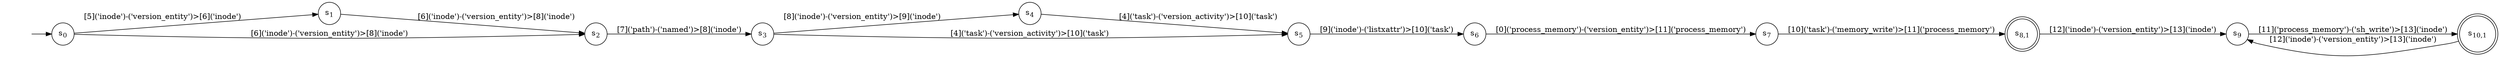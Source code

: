 digraph DFA {
    rankdir = LR;
    I [style = invis];
    I -> S0;
    S0 [label = <s<sub>0</sub>>, shape = circle];
    S1 [label = <s<sub>1</sub>>, shape = circle];
    S2 [label = <s<sub>2</sub>>, shape = circle];
    S3 [label = <s<sub>3</sub>>, shape = circle];
    S4 [label = <s<sub>4</sub>>, shape = circle];
    S5 [label = <s<sub>5</sub>>, shape = circle];
    S6 [label = <s<sub>6</sub>>, shape = circle];
    S7 [label = <s<sub>7</sub>>, shape = circle];
    S8 [label = <s<sub>8,1</sub>>, shape = circle, peripheries = 2];
    S9 [label = <s<sub>9</sub>>, shape = circle];
    S10 [label = <s<sub>10,1</sub>>, shape = circle, peripheries = 2];
    S10 -> S9 [label = "[12]('inode')-('version_entity')>[13]('inode')"];
    S9 -> S10 [label = "[11]('process_memory')-('sh_write')>[13]('inode')"];
    S8 -> S9 [label = "[12]('inode')-('version_entity')>[13]('inode')"];
    S7 -> S8 [label = "[10]('task')-('memory_write')>[11]('process_memory')"];
    S6 -> S7 [label = "[0]('process_memory')-('version_entity')>[11]('process_memory')"];
    S5 -> S6 [label = "[9]('inode')-('listxattr')>[10]('task')"];
    S4 -> S5 [label = "[4]('task')-('version_activity')>[10]('task')"];
    S3 -> S4 [label = "[8]('inode')-('version_entity')>[9]('inode')"];
    S3 -> S5 [label = "[4]('task')-('version_activity')>[10]('task')"];
    S2 -> S3 [label = "[7]('path')-('named')>[8]('inode')"];
    S1 -> S2 [label = "[6]('inode')-('version_entity')>[8]('inode')"];
    S0 -> S1 [label = "[5]('inode')-('version_entity')>[6]('inode')"];
    S0 -> S2 [label = "[6]('inode')-('version_entity')>[8]('inode')"];
}
